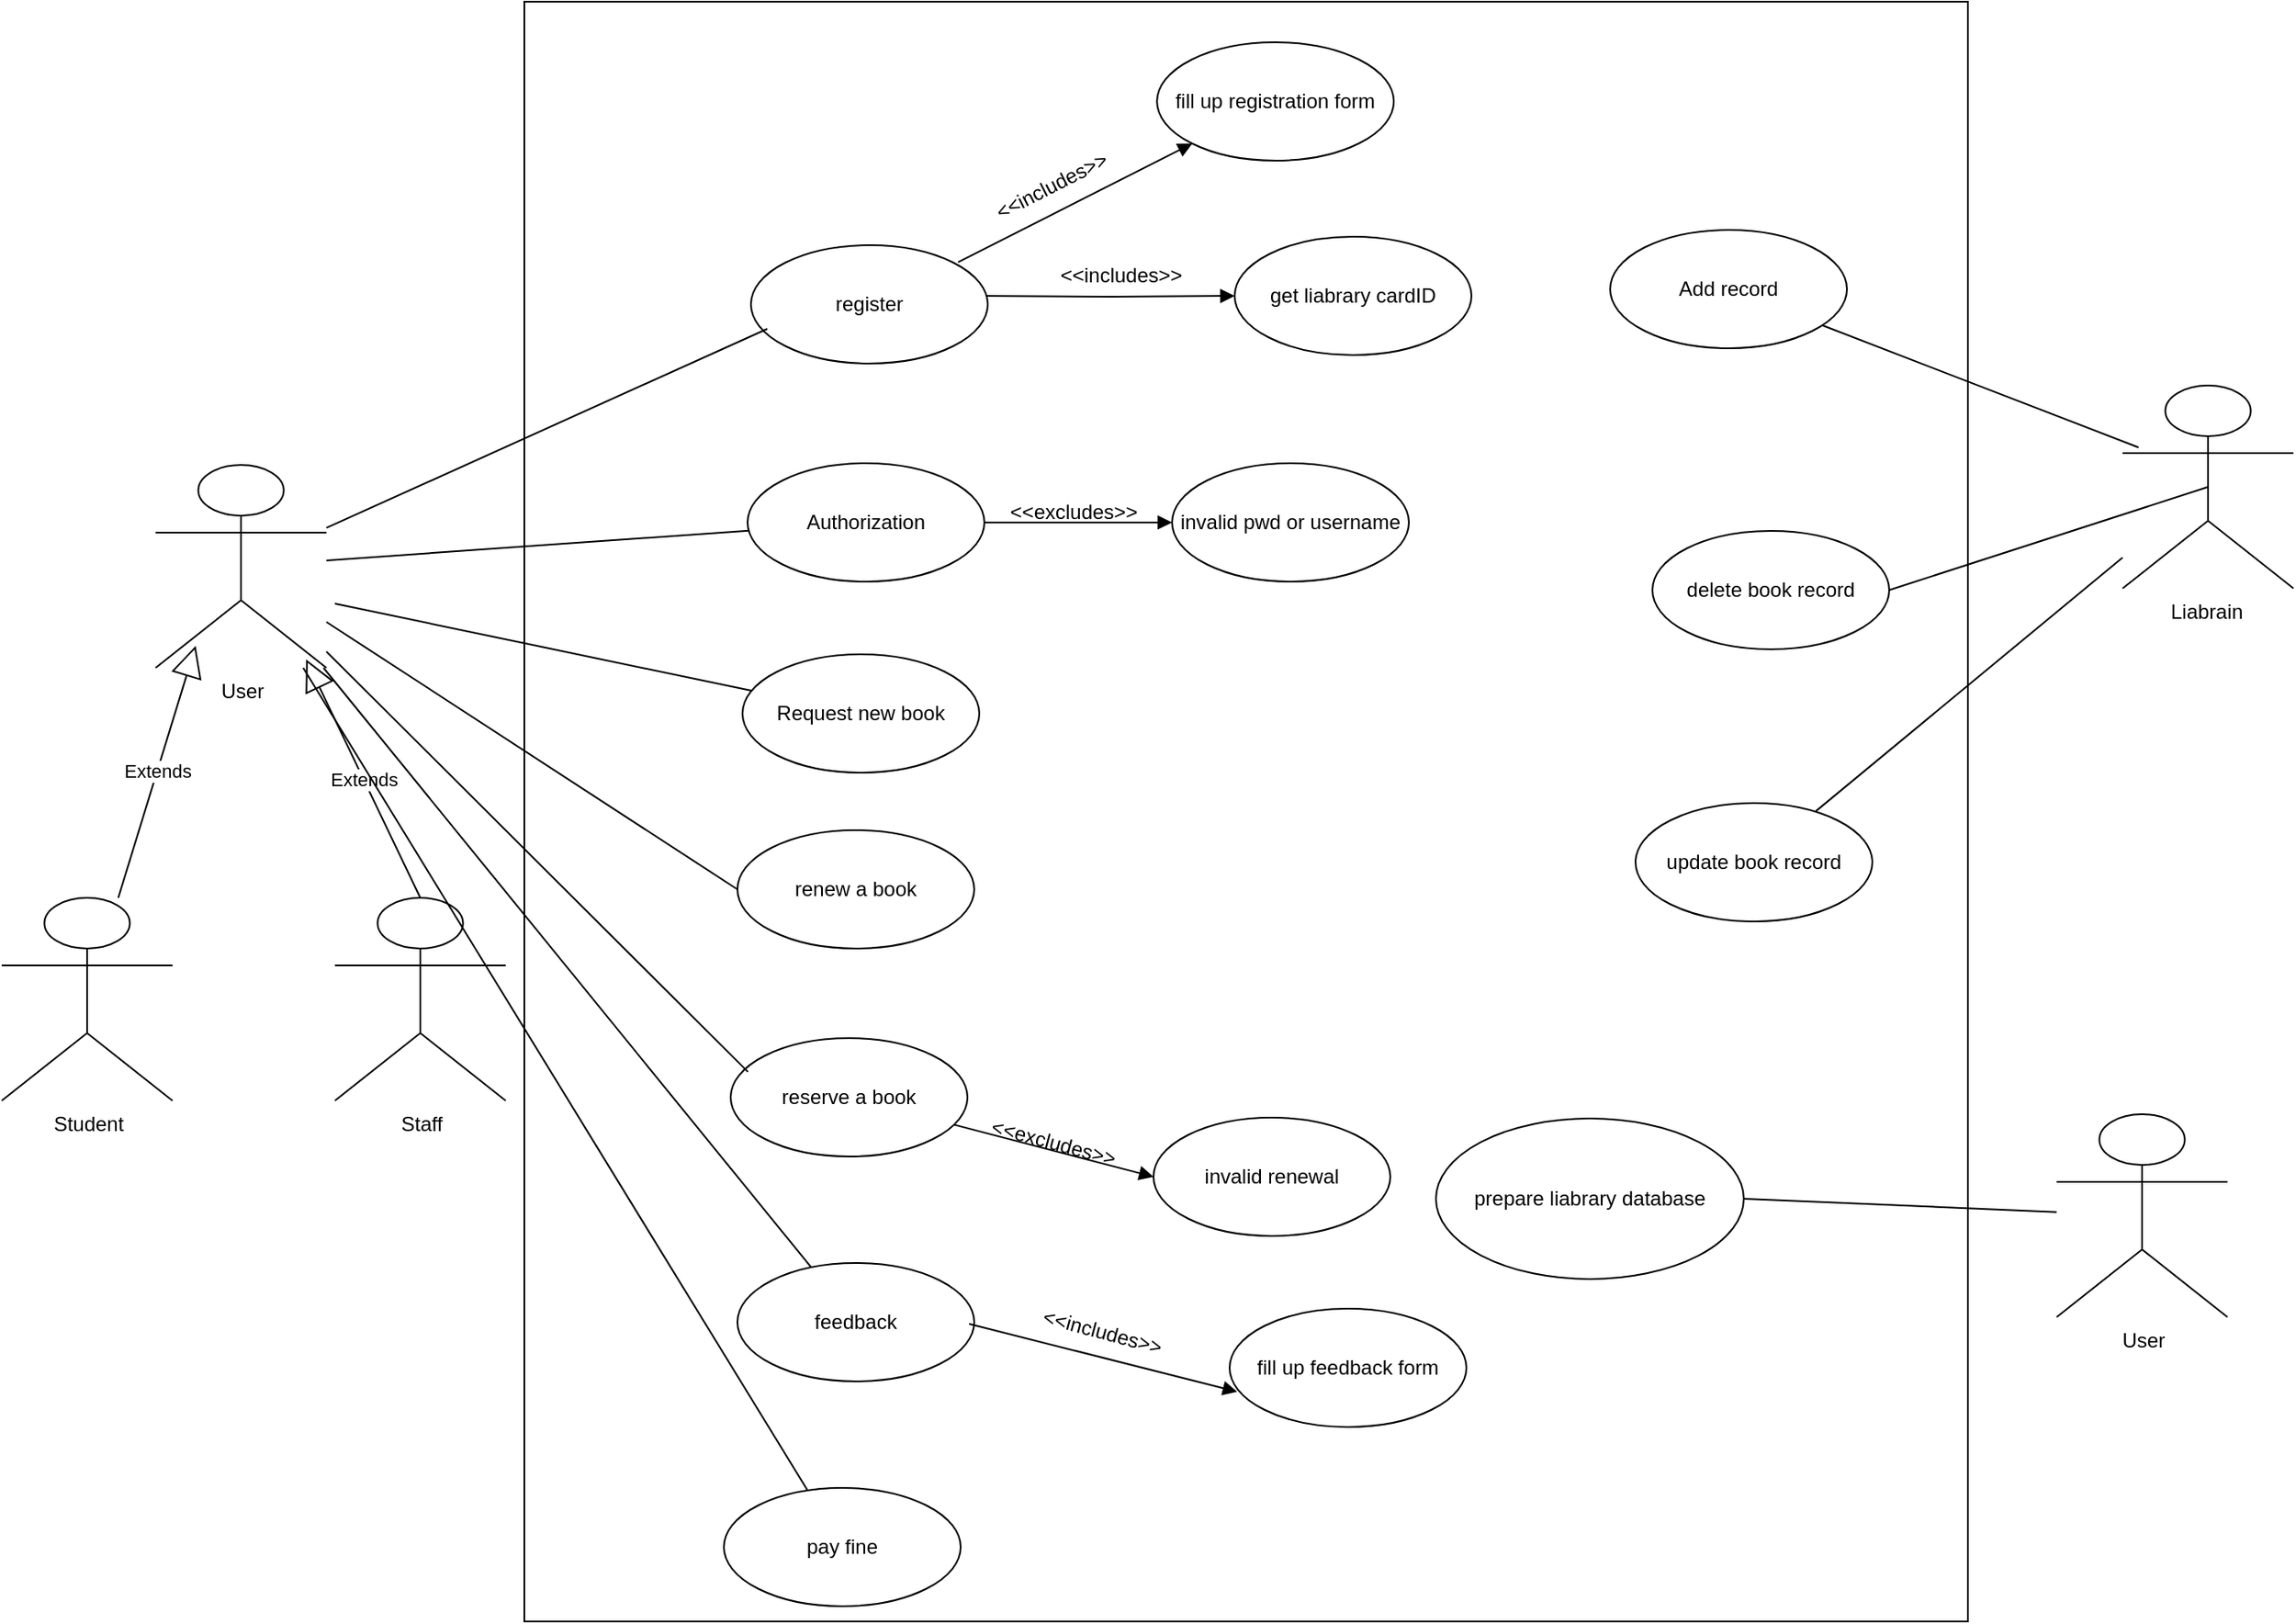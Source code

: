 <mxfile version="22.0.8" type="github">
  <diagram name="第 1 页" id="EKEbSNTzWzbHu82JW9sO">
    <mxGraphModel dx="4146" dy="1560" grid="0" gridSize="10" guides="1" tooltips="1" connect="1" arrows="1" fold="1" page="0" pageScale="1" pageWidth="827" pageHeight="1169" background="none" math="0" shadow="0">
      <root>
        <mxCell id="0" />
        <mxCell id="1" parent="0" />
        <mxCell id="RrmuecX0L_cIQYUWVv-B-1" value="User" style="shape=umlActor;verticalLabelPosition=bottom;verticalAlign=top;html=1;" vertex="1" parent="1">
          <mxGeometry x="-1154" y="30" width="101" height="120" as="geometry" />
        </mxCell>
        <mxCell id="RrmuecX0L_cIQYUWVv-B-6" value="Liabrain&amp;nbsp;" style="shape=umlActor;verticalLabelPosition=bottom;verticalAlign=top;html=1;" vertex="1" parent="1">
          <mxGeometry x="9" y="-17" width="101" height="120" as="geometry" />
        </mxCell>
        <mxCell id="RrmuecX0L_cIQYUWVv-B-7" value="Student" style="shape=umlActor;verticalLabelPosition=bottom;verticalAlign=top;html=1;" vertex="1" parent="1">
          <mxGeometry x="-1245" y="286" width="101" height="120" as="geometry" />
        </mxCell>
        <mxCell id="RrmuecX0L_cIQYUWVv-B-8" value="Staff" style="shape=umlActor;verticalLabelPosition=bottom;verticalAlign=top;html=1;" vertex="1" parent="1">
          <mxGeometry x="-1048" y="286" width="101" height="120" as="geometry" />
        </mxCell>
        <mxCell id="RrmuecX0L_cIQYUWVv-B-9" value="User" style="shape=umlActor;verticalLabelPosition=bottom;verticalAlign=top;html=1;" vertex="1" parent="1">
          <mxGeometry x="-30" y="414" width="101" height="120" as="geometry" />
        </mxCell>
        <mxCell id="RrmuecX0L_cIQYUWVv-B-10" value="Authorization" style="ellipse;whiteSpace=wrap;html=1;" vertex="1" parent="1">
          <mxGeometry x="-804" y="29" width="140" height="70" as="geometry" />
        </mxCell>
        <mxCell id="RrmuecX0L_cIQYUWVv-B-11" value="invalid pwd or username" style="ellipse;whiteSpace=wrap;html=1;" vertex="1" parent="1">
          <mxGeometry x="-553" y="29" width="140" height="70" as="geometry" />
        </mxCell>
        <mxCell id="RrmuecX0L_cIQYUWVv-B-15" value="Extends" style="endArrow=block;endSize=16;endFill=0;html=1;rounded=0;" edge="1" parent="1" source="RrmuecX0L_cIQYUWVv-B-7">
          <mxGeometry width="160" relative="1" as="geometry">
            <mxPoint x="-1189.005" y="256" as="sourcePoint" />
            <mxPoint x="-1130.307" y="137" as="targetPoint" />
          </mxGeometry>
        </mxCell>
        <mxCell id="RrmuecX0L_cIQYUWVv-B-25" value="Extends" style="endArrow=block;endSize=16;endFill=0;html=1;rounded=0;exitX=0.5;exitY=0;exitDx=0;exitDy=0;exitPerimeter=0;" edge="1" parent="1" source="RrmuecX0L_cIQYUWVv-B-8">
          <mxGeometry width="160" relative="1" as="geometry">
            <mxPoint x="-995" y="249" as="sourcePoint" />
            <mxPoint x="-1064.997" y="145" as="targetPoint" />
          </mxGeometry>
        </mxCell>
        <mxCell id="RrmuecX0L_cIQYUWVv-B-26" value="Request new book" style="ellipse;whiteSpace=wrap;html=1;" vertex="1" parent="1">
          <mxGeometry x="-807" y="142" width="140" height="70" as="geometry" />
        </mxCell>
        <mxCell id="RrmuecX0L_cIQYUWVv-B-27" value="reserve a book" style="ellipse;whiteSpace=wrap;html=1;" vertex="1" parent="1">
          <mxGeometry x="-814" y="369" width="140" height="70" as="geometry" />
        </mxCell>
        <mxCell id="RrmuecX0L_cIQYUWVv-B-28" value="invalid renewal" style="ellipse;whiteSpace=wrap;html=1;" vertex="1" parent="1">
          <mxGeometry x="-564" y="416" width="140" height="70" as="geometry" />
        </mxCell>
        <mxCell id="RrmuecX0L_cIQYUWVv-B-29" value="feedback" style="ellipse;whiteSpace=wrap;html=1;" vertex="1" parent="1">
          <mxGeometry x="-810" y="502" width="140" height="70" as="geometry" />
        </mxCell>
        <mxCell id="RrmuecX0L_cIQYUWVv-B-30" value="fill up feedback form" style="ellipse;whiteSpace=wrap;html=1;" vertex="1" parent="1">
          <mxGeometry x="-519" y="529" width="140" height="70" as="geometry" />
        </mxCell>
        <mxCell id="RrmuecX0L_cIQYUWVv-B-31" value="pay fine" style="ellipse;whiteSpace=wrap;html=1;" vertex="1" parent="1">
          <mxGeometry x="-818" y="635" width="140" height="70" as="geometry" />
        </mxCell>
        <mxCell id="RrmuecX0L_cIQYUWVv-B-32" value="register" style="ellipse;whiteSpace=wrap;html=1;" vertex="1" parent="1">
          <mxGeometry x="-802" y="-100" width="140" height="70" as="geometry" />
        </mxCell>
        <mxCell id="RrmuecX0L_cIQYUWVv-B-33" value="fill up registration form" style="ellipse;whiteSpace=wrap;html=1;" vertex="1" parent="1">
          <mxGeometry x="-561.92" y="-220" width="140" height="70" as="geometry" />
        </mxCell>
        <mxCell id="RrmuecX0L_cIQYUWVv-B-34" value="get liabrary cardID" style="ellipse;whiteSpace=wrap;html=1;" vertex="1" parent="1">
          <mxGeometry x="-516" y="-105" width="140" height="70" as="geometry" />
        </mxCell>
        <mxCell id="RrmuecX0L_cIQYUWVv-B-43" value="" style="endArrow=block;endFill=1;html=1;edgeStyle=orthogonalEdgeStyle;align=left;verticalAlign=top;rounded=0;" edge="1" parent="1" target="RrmuecX0L_cIQYUWVv-B-34">
          <mxGeometry x="-1" relative="1" as="geometry">
            <mxPoint x="-663" y="-70" as="sourcePoint" />
            <mxPoint x="-309.94" y="-171.98" as="targetPoint" />
          </mxGeometry>
        </mxCell>
        <mxCell id="RrmuecX0L_cIQYUWVv-B-48" value="" style="html=1;verticalAlign=bottom;endArrow=block;curved=0;rounded=0;exitX=0.875;exitY=0.144;exitDx=0;exitDy=0;exitPerimeter=0;" edge="1" parent="1" source="RrmuecX0L_cIQYUWVv-B-32" target="RrmuecX0L_cIQYUWVv-B-33">
          <mxGeometry width="80" relative="1" as="geometry">
            <mxPoint x="-678.001" y="-89.536" as="sourcePoint" />
            <mxPoint x="-597.92" y="-92" as="targetPoint" />
          </mxGeometry>
        </mxCell>
        <mxCell id="RrmuecX0L_cIQYUWVv-B-49" value="&amp;lt;&amp;lt;includes&amp;gt;&amp;gt;" style="text;html=1;strokeColor=none;fillColor=none;align=center;verticalAlign=middle;whiteSpace=wrap;rounded=0;rotation=-27;" vertex="1" parent="1">
          <mxGeometry x="-653.92" y="-150" width="60" height="30" as="geometry" />
        </mxCell>
        <mxCell id="RrmuecX0L_cIQYUWVv-B-50" value="&amp;lt;&amp;lt;includes&amp;gt;&amp;gt;" style="text;html=1;strokeColor=none;fillColor=none;align=center;verticalAlign=middle;whiteSpace=wrap;rounded=0;" vertex="1" parent="1">
          <mxGeometry x="-613.0" y="-97" width="60" height="30" as="geometry" />
        </mxCell>
        <mxCell id="RrmuecX0L_cIQYUWVv-B-51" value="" style="endArrow=block;endFill=1;html=1;edgeStyle=orthogonalEdgeStyle;align=left;verticalAlign=top;rounded=0;" edge="1" parent="1" source="RrmuecX0L_cIQYUWVv-B-10" target="RrmuecX0L_cIQYUWVv-B-11">
          <mxGeometry x="-1" relative="1" as="geometry">
            <mxPoint x="-736" y="-48" as="sourcePoint" />
            <mxPoint x="-543" y="-48" as="targetPoint" />
          </mxGeometry>
        </mxCell>
        <mxCell id="RrmuecX0L_cIQYUWVv-B-53" value="&amp;lt;&amp;lt;excludes&amp;gt;&amp;gt;" style="text;html=1;strokeColor=none;fillColor=none;align=center;verticalAlign=middle;whiteSpace=wrap;rounded=0;" vertex="1" parent="1">
          <mxGeometry x="-641" y="43" width="60" height="30" as="geometry" />
        </mxCell>
        <mxCell id="RrmuecX0L_cIQYUWVv-B-57" value="" style="rounded=0;whiteSpace=wrap;html=1;fillColor=none;" vertex="1" parent="1">
          <mxGeometry x="-936" y="-244" width="853.5" height="958" as="geometry" />
        </mxCell>
        <mxCell id="RrmuecX0L_cIQYUWVv-B-60" value="" style="html=1;verticalAlign=bottom;endArrow=block;curved=0;rounded=0;entryX=0;entryY=0.5;entryDx=0;entryDy=0;" edge="1" parent="1" source="RrmuecX0L_cIQYUWVv-B-27" target="RrmuecX0L_cIQYUWVv-B-28">
          <mxGeometry width="80" relative="1" as="geometry">
            <mxPoint x="-670" y="337" as="sourcePoint" />
            <mxPoint x="-590" y="337" as="targetPoint" />
          </mxGeometry>
        </mxCell>
        <mxCell id="RrmuecX0L_cIQYUWVv-B-61" value="&amp;lt;&amp;lt;excludes&amp;gt;&amp;gt;" style="text;html=1;strokeColor=none;fillColor=none;align=center;verticalAlign=middle;whiteSpace=wrap;rounded=0;rotation=15;" vertex="1" parent="1">
          <mxGeometry x="-653" y="416" width="60" height="30" as="geometry" />
        </mxCell>
        <mxCell id="RrmuecX0L_cIQYUWVv-B-62" value="&amp;lt;&amp;lt;includes&amp;gt;&amp;gt;" style="text;html=1;strokeColor=none;fillColor=none;align=center;verticalAlign=middle;whiteSpace=wrap;rounded=0;rotation=15;" vertex="1" parent="1">
          <mxGeometry x="-628" y="529" width="68" height="27" as="geometry" />
        </mxCell>
        <mxCell id="RrmuecX0L_cIQYUWVv-B-63" value="" style="html=1;verticalAlign=bottom;endArrow=block;curved=0;rounded=0;entryX=0.032;entryY=0.702;entryDx=0;entryDy=0;entryPerimeter=0;" edge="1" parent="1" target="RrmuecX0L_cIQYUWVv-B-30">
          <mxGeometry width="80" relative="1" as="geometry">
            <mxPoint x="-673" y="538" as="sourcePoint" />
            <mxPoint x="-593" y="538" as="targetPoint" />
          </mxGeometry>
        </mxCell>
        <mxCell id="RrmuecX0L_cIQYUWVv-B-64" value="renew a book" style="ellipse;whiteSpace=wrap;html=1;" vertex="1" parent="1">
          <mxGeometry x="-810" y="246" width="140" height="70" as="geometry" />
        </mxCell>
        <mxCell id="RrmuecX0L_cIQYUWVv-B-65" value="Add record" style="ellipse;whiteSpace=wrap;html=1;" vertex="1" parent="1">
          <mxGeometry x="-294" y="-109" width="140" height="70" as="geometry" />
        </mxCell>
        <mxCell id="RrmuecX0L_cIQYUWVv-B-66" value="delete book record" style="ellipse;whiteSpace=wrap;html=1;" vertex="1" parent="1">
          <mxGeometry x="-269" y="69" width="140" height="70" as="geometry" />
        </mxCell>
        <mxCell id="RrmuecX0L_cIQYUWVv-B-67" value="update book record" style="ellipse;whiteSpace=wrap;html=1;" vertex="1" parent="1">
          <mxGeometry x="-279" y="230" width="140" height="70" as="geometry" />
        </mxCell>
        <mxCell id="RrmuecX0L_cIQYUWVv-B-74" value="prepare liabrary database" style="ellipse;whiteSpace=wrap;html=1;" vertex="1" parent="1">
          <mxGeometry x="-397" y="416.5" width="182" height="95" as="geometry" />
        </mxCell>
        <mxCell id="RrmuecX0L_cIQYUWVv-B-82" value="" style="endArrow=none;html=1;rounded=0;entryX=0.093;entryY=0.305;entryDx=0;entryDy=0;entryPerimeter=0;" edge="1" parent="1" source="RrmuecX0L_cIQYUWVv-B-65" target="RrmuecX0L_cIQYUWVv-B-6">
          <mxGeometry width="50" height="50" relative="1" as="geometry">
            <mxPoint x="-74" y="30" as="sourcePoint" />
            <mxPoint x="-24" y="-20" as="targetPoint" />
          </mxGeometry>
        </mxCell>
        <mxCell id="RrmuecX0L_cIQYUWVv-B-83" value="" style="endArrow=none;html=1;rounded=0;entryX=0.5;entryY=0.5;entryDx=0;entryDy=0;entryPerimeter=0;exitX=1;exitY=0.5;exitDx=0;exitDy=0;" edge="1" parent="1" source="RrmuecX0L_cIQYUWVv-B-66" target="RrmuecX0L_cIQYUWVv-B-6">
          <mxGeometry width="50" height="50" relative="1" as="geometry">
            <mxPoint x="-125" y="20" as="sourcePoint" />
            <mxPoint x="-75" y="-30" as="targetPoint" />
          </mxGeometry>
        </mxCell>
        <mxCell id="RrmuecX0L_cIQYUWVv-B-84" value="" style="endArrow=none;html=1;rounded=0;" edge="1" parent="1" source="RrmuecX0L_cIQYUWVv-B-67" target="RrmuecX0L_cIQYUWVv-B-6">
          <mxGeometry width="50" height="50" relative="1" as="geometry">
            <mxPoint x="-125" y="20" as="sourcePoint" />
            <mxPoint x="-75" y="-30" as="targetPoint" />
          </mxGeometry>
        </mxCell>
        <mxCell id="RrmuecX0L_cIQYUWVv-B-89" value="" style="endArrow=none;html=1;rounded=0;exitX=1;exitY=0.5;exitDx=0;exitDy=0;" edge="1" parent="1" source="RrmuecX0L_cIQYUWVv-B-74" target="RrmuecX0L_cIQYUWVv-B-9">
          <mxGeometry width="50" height="50" relative="1" as="geometry">
            <mxPoint x="-89" y="555" as="sourcePoint" />
            <mxPoint x="-39" y="505" as="targetPoint" />
          </mxGeometry>
        </mxCell>
        <mxCell id="RrmuecX0L_cIQYUWVv-B-93" value="" style="endArrow=none;html=1;rounded=0;entryX=0.069;entryY=0.707;entryDx=0;entryDy=0;entryPerimeter=0;" edge="1" parent="1" source="RrmuecX0L_cIQYUWVv-B-1" target="RrmuecX0L_cIQYUWVv-B-32">
          <mxGeometry width="50" height="50" relative="1" as="geometry">
            <mxPoint x="-613" y="294" as="sourcePoint" />
            <mxPoint x="-563" y="244" as="targetPoint" />
          </mxGeometry>
        </mxCell>
        <mxCell id="RrmuecX0L_cIQYUWVv-B-94" value="" style="endArrow=none;html=1;rounded=0;" edge="1" parent="1" source="RrmuecX0L_cIQYUWVv-B-1" target="RrmuecX0L_cIQYUWVv-B-10">
          <mxGeometry width="50" height="50" relative="1" as="geometry">
            <mxPoint x="-656" y="347" as="sourcePoint" />
            <mxPoint x="-606" y="297" as="targetPoint" />
          </mxGeometry>
        </mxCell>
        <mxCell id="RrmuecX0L_cIQYUWVv-B-95" value="" style="endArrow=none;html=1;rounded=0;" edge="1" parent="1" target="RrmuecX0L_cIQYUWVv-B-26">
          <mxGeometry width="50" height="50" relative="1" as="geometry">
            <mxPoint x="-1048" y="112" as="sourcePoint" />
            <mxPoint x="-606" y="297" as="targetPoint" />
          </mxGeometry>
        </mxCell>
        <mxCell id="RrmuecX0L_cIQYUWVv-B-96" value="" style="endArrow=none;html=1;rounded=0;entryX=0;entryY=0.5;entryDx=0;entryDy=0;" edge="1" parent="1" source="RrmuecX0L_cIQYUWVv-B-1" target="RrmuecX0L_cIQYUWVv-B-64">
          <mxGeometry width="50" height="50" relative="1" as="geometry">
            <mxPoint x="-656" y="347" as="sourcePoint" />
            <mxPoint x="-606" y="297" as="targetPoint" />
          </mxGeometry>
        </mxCell>
        <mxCell id="RrmuecX0L_cIQYUWVv-B-97" value="" style="endArrow=none;html=1;rounded=0;entryX=0.073;entryY=0.285;entryDx=0;entryDy=0;entryPerimeter=0;" edge="1" parent="1" source="RrmuecX0L_cIQYUWVv-B-1" target="RrmuecX0L_cIQYUWVv-B-27">
          <mxGeometry width="50" height="50" relative="1" as="geometry">
            <mxPoint x="-656" y="347" as="sourcePoint" />
            <mxPoint x="-606" y="297" as="targetPoint" />
          </mxGeometry>
        </mxCell>
        <mxCell id="RrmuecX0L_cIQYUWVv-B-98" value="" style="endArrow=none;html=1;rounded=0;" edge="1" parent="1" source="RrmuecX0L_cIQYUWVv-B-1" target="RrmuecX0L_cIQYUWVv-B-29">
          <mxGeometry width="50" height="50" relative="1" as="geometry">
            <mxPoint x="-630" y="320" as="sourcePoint" />
            <mxPoint x="-580" y="270" as="targetPoint" />
          </mxGeometry>
        </mxCell>
        <mxCell id="RrmuecX0L_cIQYUWVv-B-99" value="" style="endArrow=none;html=1;rounded=0;" edge="1" parent="1" source="RrmuecX0L_cIQYUWVv-B-1" target="RrmuecX0L_cIQYUWVv-B-31">
          <mxGeometry width="50" height="50" relative="1" as="geometry">
            <mxPoint x="-656" y="347" as="sourcePoint" />
            <mxPoint x="-606" y="297" as="targetPoint" />
          </mxGeometry>
        </mxCell>
      </root>
    </mxGraphModel>
  </diagram>
</mxfile>
